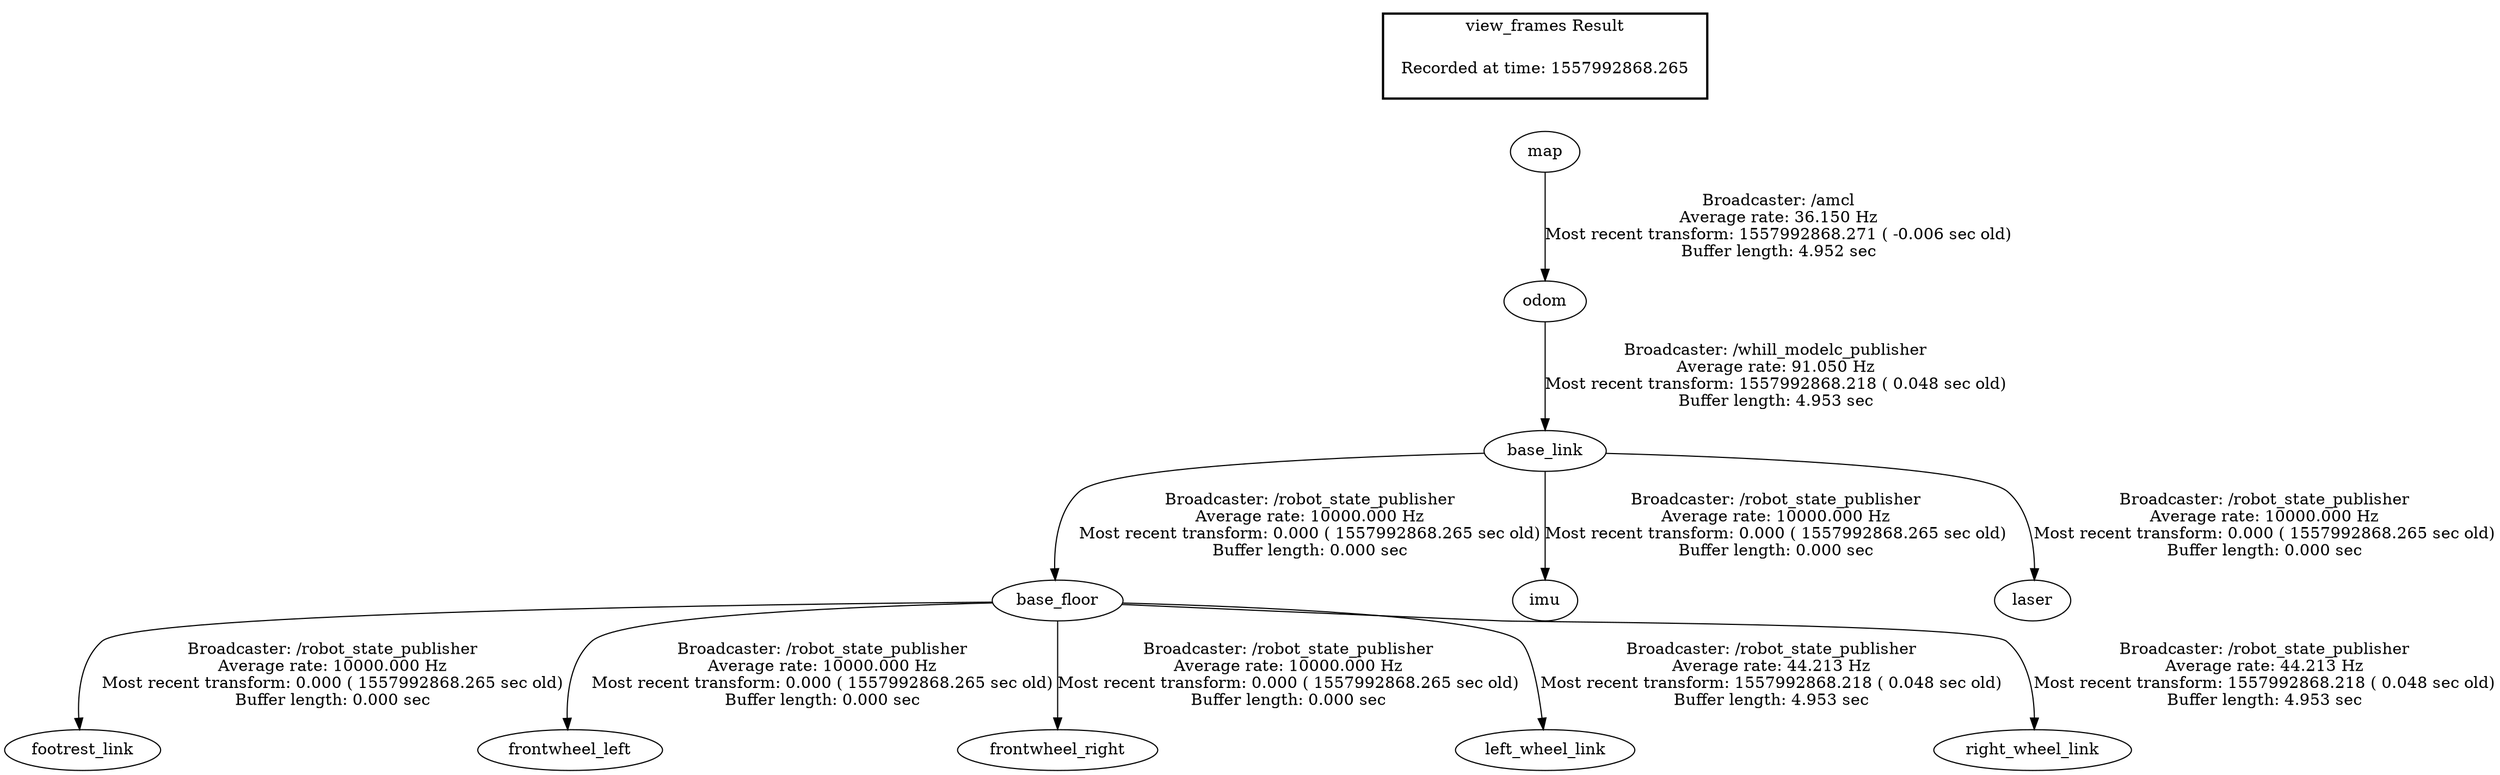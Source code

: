 digraph G {
"map" -> "odom"[label="Broadcaster: /amcl\nAverage rate: 36.150 Hz\nMost recent transform: 1557992868.271 ( -0.006 sec old)\nBuffer length: 4.952 sec\n"];
"base_link" -> "base_floor"[label="Broadcaster: /robot_state_publisher\nAverage rate: 10000.000 Hz\nMost recent transform: 0.000 ( 1557992868.265 sec old)\nBuffer length: 0.000 sec\n"];
"odom" -> "base_link"[label="Broadcaster: /whill_modelc_publisher\nAverage rate: 91.050 Hz\nMost recent transform: 1557992868.218 ( 0.048 sec old)\nBuffer length: 4.953 sec\n"];
"base_floor" -> "footrest_link"[label="Broadcaster: /robot_state_publisher\nAverage rate: 10000.000 Hz\nMost recent transform: 0.000 ( 1557992868.265 sec old)\nBuffer length: 0.000 sec\n"];
"base_floor" -> "frontwheel_left"[label="Broadcaster: /robot_state_publisher\nAverage rate: 10000.000 Hz\nMost recent transform: 0.000 ( 1557992868.265 sec old)\nBuffer length: 0.000 sec\n"];
"base_floor" -> "frontwheel_right"[label="Broadcaster: /robot_state_publisher\nAverage rate: 10000.000 Hz\nMost recent transform: 0.000 ( 1557992868.265 sec old)\nBuffer length: 0.000 sec\n"];
"base_link" -> "imu"[label="Broadcaster: /robot_state_publisher\nAverage rate: 10000.000 Hz\nMost recent transform: 0.000 ( 1557992868.265 sec old)\nBuffer length: 0.000 sec\n"];
"base_link" -> "laser"[label="Broadcaster: /robot_state_publisher\nAverage rate: 10000.000 Hz\nMost recent transform: 0.000 ( 1557992868.265 sec old)\nBuffer length: 0.000 sec\n"];
"base_floor" -> "left_wheel_link"[label="Broadcaster: /robot_state_publisher\nAverage rate: 44.213 Hz\nMost recent transform: 1557992868.218 ( 0.048 sec old)\nBuffer length: 4.953 sec\n"];
"base_floor" -> "right_wheel_link"[label="Broadcaster: /robot_state_publisher\nAverage rate: 44.213 Hz\nMost recent transform: 1557992868.218 ( 0.048 sec old)\nBuffer length: 4.953 sec\n"];
edge [style=invis];
 subgraph cluster_legend { style=bold; color=black; label ="view_frames Result";
"Recorded at time: 1557992868.265"[ shape=plaintext ] ;
 }->"map";
}